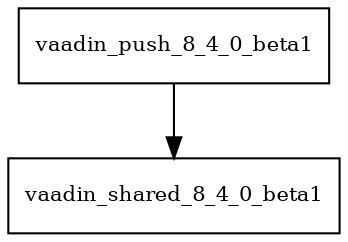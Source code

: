digraph vaadin_push_8_4_0_beta1_dependencies {
  node [shape = box, fontsize=10.0];
  vaadin_push_8_4_0_beta1 -> vaadin_shared_8_4_0_beta1;
}
